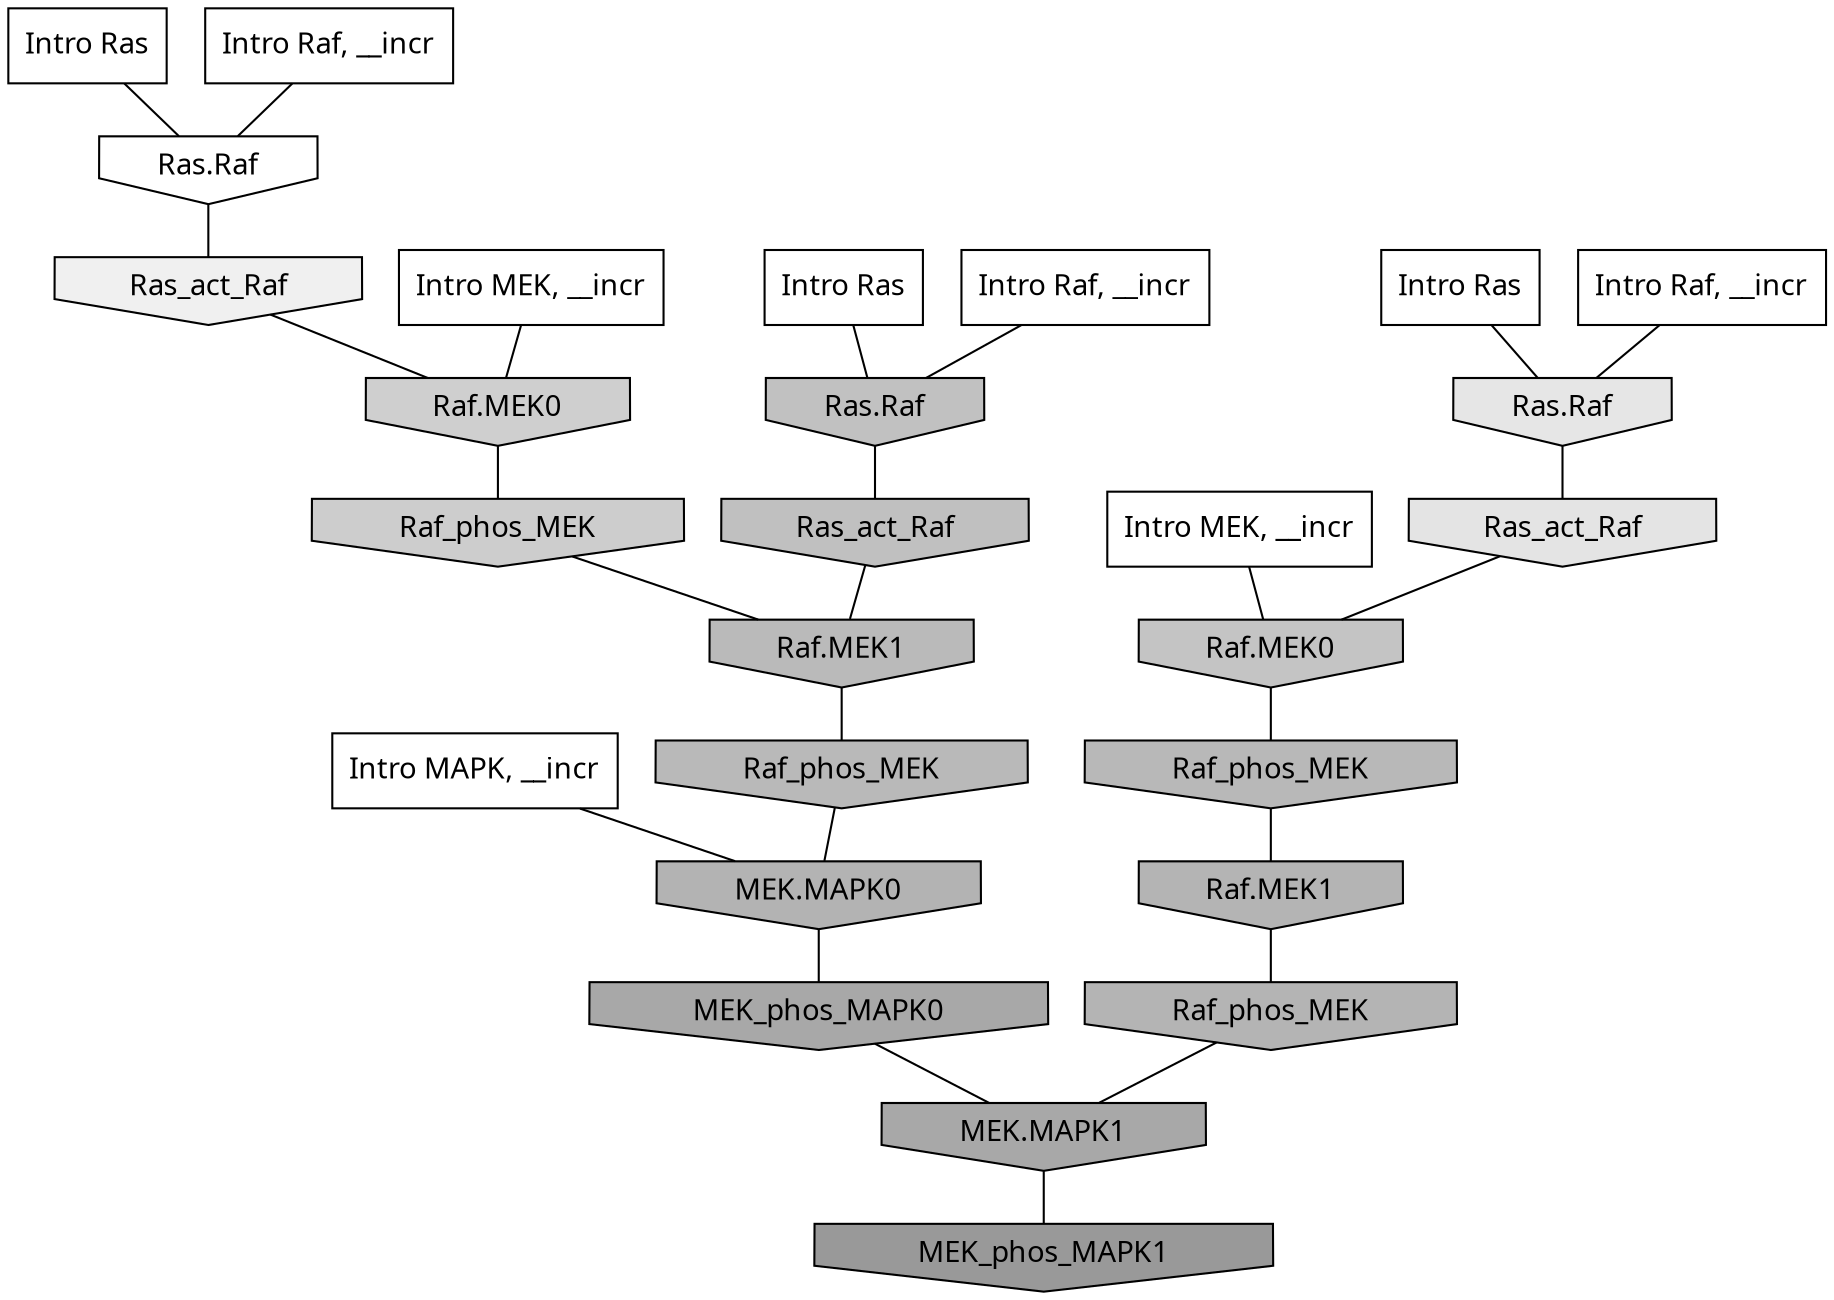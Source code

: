 digraph G{
  rankdir="TB";
  ranksep=0.30;
  node [fontname="CMU Serif"];
  edge [fontname="CMU Serif"];
  
  63 [label="Intro Ras", shape=rectangle, style=filled, fillcolor="0.000 0.000 1.000"]
  
  90 [label="Intro Ras", shape=rectangle, style=filled, fillcolor="0.000 0.000 1.000"]
  
  99 [label="Intro Ras", shape=rectangle, style=filled, fillcolor="0.000 0.000 1.000"]
  
  256 [label="Intro Raf, __incr", shape=rectangle, style=filled, fillcolor="0.000 0.000 1.000"]
  
  721 [label="Intro Raf, __incr", shape=rectangle, style=filled, fillcolor="0.000 0.000 1.000"]
  
  957 [label="Intro Raf, __incr", shape=rectangle, style=filled, fillcolor="0.000 0.000 1.000"]
  
  1520 [label="Intro MEK, __incr", shape=rectangle, style=filled, fillcolor="0.000 0.000 1.000"]
  
  1774 [label="Intro MEK, __incr", shape=rectangle, style=filled, fillcolor="0.000 0.000 1.000"]
  
  2478 [label="Intro MAPK, __incr", shape=rectangle, style=filled, fillcolor="0.000 0.000 1.000"]
  
  3231 [label="Ras.Raf", shape=invhouse, style=filled, fillcolor="0.000 0.000 1.000"]
  
  3980 [label="Ras_act_Raf", shape=invhouse, style=filled, fillcolor="0.000 0.000 0.938"]
  
  4685 [label="Ras.Raf", shape=invhouse, style=filled, fillcolor="0.000 0.000 0.899"]
  
  4763 [label="Ras_act_Raf", shape=invhouse, style=filled, fillcolor="0.000 0.000 0.894"]
  
  6663 [label="Raf.MEK0", shape=invhouse, style=filled, fillcolor="0.000 0.000 0.810"]
  
  6878 [label="Raf_phos_MEK", shape=invhouse, style=filled, fillcolor="0.000 0.000 0.804"]
  
  8306 [label="Raf.MEK0", shape=invhouse, style=filled, fillcolor="0.000 0.000 0.766"]
  
  8714 [label="Ras.Raf", shape=invhouse, style=filled, fillcolor="0.000 0.000 0.755"]
  
  8872 [label="Ras_act_Raf", shape=invhouse, style=filled, fillcolor="0.000 0.000 0.751"]
  
  9964 [label="Raf.MEK1", shape=invhouse, style=filled, fillcolor="0.000 0.000 0.730"]
  
  10114 [label="Raf_phos_MEK", shape=invhouse, style=filled, fillcolor="0.000 0.000 0.726"]
  
  10460 [label="Raf_phos_MEK", shape=invhouse, style=filled, fillcolor="0.000 0.000 0.721"]
  
  11249 [label="Raf.MEK1", shape=invhouse, style=filled, fillcolor="0.000 0.000 0.707"]
  
  11375 [label="Raf_phos_MEK", shape=invhouse, style=filled, fillcolor="0.000 0.000 0.705"]
  
  11694 [label="MEK.MAPK0", shape=invhouse, style=filled, fillcolor="0.000 0.000 0.701"]
  
  14982 [label="MEK_phos_MAPK0", shape=invhouse, style=filled, fillcolor="0.000 0.000 0.658"]
  
  15035 [label="MEK.MAPK1", shape=invhouse, style=filled, fillcolor="0.000 0.000 0.658"]
  
  17776 [label="MEK_phos_MAPK1", shape=invhouse, style=filled, fillcolor="0.000 0.000 0.600"]
  
  
  15035 -> 17776 [dir=none, color="0.000 0.000 0.000"] 
  14982 -> 15035 [dir=none, color="0.000 0.000 0.000"] 
  11694 -> 14982 [dir=none, color="0.000 0.000 0.000"] 
  11375 -> 15035 [dir=none, color="0.000 0.000 0.000"] 
  11249 -> 11375 [dir=none, color="0.000 0.000 0.000"] 
  10460 -> 11249 [dir=none, color="0.000 0.000 0.000"] 
  10114 -> 11694 [dir=none, color="0.000 0.000 0.000"] 
  9964 -> 10114 [dir=none, color="0.000 0.000 0.000"] 
  8872 -> 9964 [dir=none, color="0.000 0.000 0.000"] 
  8714 -> 8872 [dir=none, color="0.000 0.000 0.000"] 
  8306 -> 10460 [dir=none, color="0.000 0.000 0.000"] 
  6878 -> 9964 [dir=none, color="0.000 0.000 0.000"] 
  6663 -> 6878 [dir=none, color="0.000 0.000 0.000"] 
  4763 -> 8306 [dir=none, color="0.000 0.000 0.000"] 
  4685 -> 4763 [dir=none, color="0.000 0.000 0.000"] 
  3980 -> 6663 [dir=none, color="0.000 0.000 0.000"] 
  3231 -> 3980 [dir=none, color="0.000 0.000 0.000"] 
  2478 -> 11694 [dir=none, color="0.000 0.000 0.000"] 
  1774 -> 8306 [dir=none, color="0.000 0.000 0.000"] 
  1520 -> 6663 [dir=none, color="0.000 0.000 0.000"] 
  957 -> 3231 [dir=none, color="0.000 0.000 0.000"] 
  721 -> 8714 [dir=none, color="0.000 0.000 0.000"] 
  256 -> 4685 [dir=none, color="0.000 0.000 0.000"] 
  99 -> 8714 [dir=none, color="0.000 0.000 0.000"] 
  90 -> 4685 [dir=none, color="0.000 0.000 0.000"] 
  63 -> 3231 [dir=none, color="0.000 0.000 0.000"] 
  
  }
